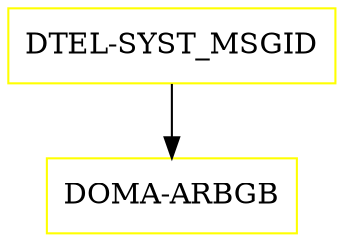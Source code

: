 digraph G {
  "DTEL-SYST_MSGID" [shape=box,color=yellow];
  "DOMA-ARBGB" [shape=box,color=yellow,URL="./DOMA_ARBGB.html"];
  "DTEL-SYST_MSGID" -> "DOMA-ARBGB";
}
